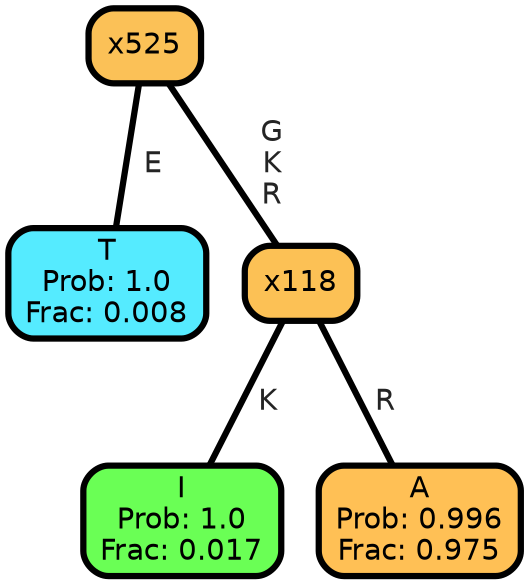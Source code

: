 graph Tree {
node [shape=box, style="filled, rounded",color="black",penwidth="3",fontcolor="black",                 fontname=helvetica] ;
graph [ranksep="0 equally", splines=straight,                 bgcolor=transparent, dpi=200] ;
edge [fontname=helvetica, fontweight=bold,fontcolor=grey14,color=black] ;
0 [label="T
Prob: 1.0
Frac: 0.008", fillcolor="#55ebff"] ;
1 [label="x525", fillcolor="#fbc157"] ;
2 [label="I
Prob: 1.0
Frac: 0.017", fillcolor="#6aff55"] ;
3 [label="x118", fillcolor="#fcc155"] ;
4 [label="A
Prob: 0.996
Frac: 0.975", fillcolor="#ffc055"] ;
1 -- 0 [label=" E",penwidth=3] ;
1 -- 3 [label=" G\n K\n R",penwidth=3] ;
3 -- 2 [label=" K",penwidth=3] ;
3 -- 4 [label=" R",penwidth=3] ;
{rank = same;}}